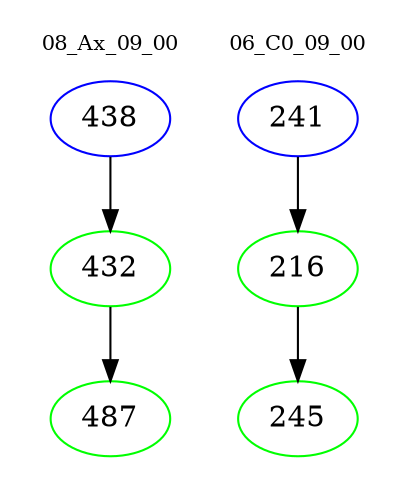 digraph{
subgraph cluster_0 {
color = white
label = "08_Ax_09_00";
fontsize=10;
T0_438 [label="438", color="blue"]
T0_438 -> T0_432 [color="black"]
T0_432 [label="432", color="green"]
T0_432 -> T0_487 [color="black"]
T0_487 [label="487", color="green"]
}
subgraph cluster_1 {
color = white
label = "06_C0_09_00";
fontsize=10;
T1_241 [label="241", color="blue"]
T1_241 -> T1_216 [color="black"]
T1_216 [label="216", color="green"]
T1_216 -> T1_245 [color="black"]
T1_245 [label="245", color="green"]
}
}
